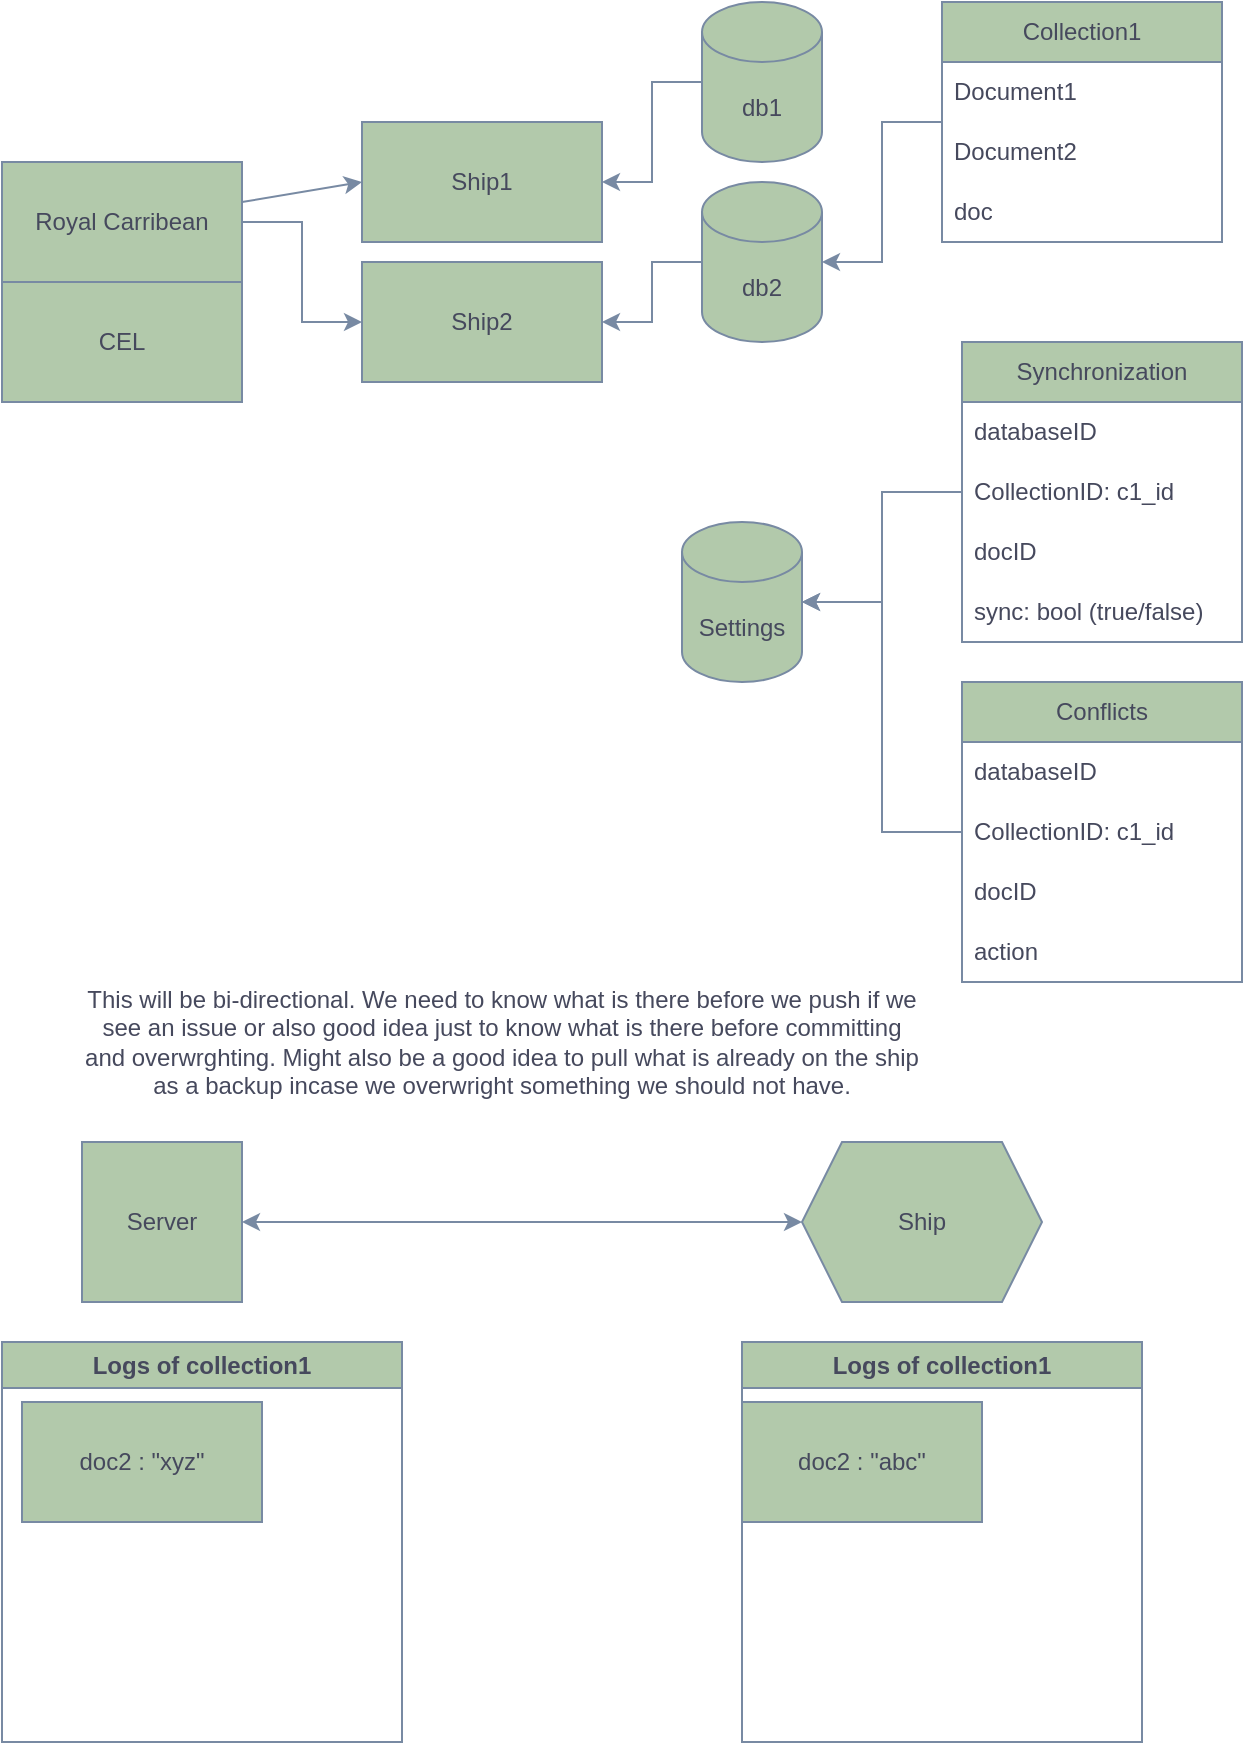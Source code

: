<mxfile version="24.7.17">
  <diagram name="Page-1" id="QVdheb5jmeMty-fEyVKJ">
    <mxGraphModel dx="2954" dy="1121" grid="1" gridSize="10" guides="1" tooltips="1" connect="1" arrows="1" fold="1" page="1" pageScale="1" pageWidth="850" pageHeight="1100" math="0" shadow="0">
      <root>
        <mxCell id="0" />
        <mxCell id="1" parent="0" />
        <mxCell id="XJFTiHafAGhN_DBO5whV-9" value="" style="edgeStyle=orthogonalEdgeStyle;rounded=0;orthogonalLoop=1;jettySize=auto;html=1;labelBackgroundColor=none;strokeColor=#788AA3;fontColor=default;" parent="1" source="XJFTiHafAGhN_DBO5whV-1" target="XJFTiHafAGhN_DBO5whV-5" edge="1">
          <mxGeometry relative="1" as="geometry" />
        </mxCell>
        <mxCell id="XJFTiHafAGhN_DBO5whV-1" value="Royal Carribean" style="rounded=0;whiteSpace=wrap;html=1;labelBackgroundColor=none;fillColor=#B2C9AB;strokeColor=#788AA3;fontColor=#46495D;" parent="1" vertex="1">
          <mxGeometry y="90" width="120" height="60" as="geometry" />
        </mxCell>
        <mxCell id="XJFTiHafAGhN_DBO5whV-2" value="CEL" style="rounded=0;whiteSpace=wrap;html=1;labelBackgroundColor=none;fillColor=#B2C9AB;strokeColor=#788AA3;fontColor=#46495D;" parent="1" vertex="1">
          <mxGeometry y="150" width="120" height="60" as="geometry" />
        </mxCell>
        <mxCell id="XJFTiHafAGhN_DBO5whV-4" value="Ship1" style="rounded=0;whiteSpace=wrap;html=1;labelBackgroundColor=none;fillColor=#B2C9AB;strokeColor=#788AA3;fontColor=#46495D;" parent="1" vertex="1">
          <mxGeometry x="180" y="70" width="120" height="60" as="geometry" />
        </mxCell>
        <mxCell id="XJFTiHafAGhN_DBO5whV-5" value="Ship2" style="rounded=0;whiteSpace=wrap;html=1;labelBackgroundColor=none;fillColor=#B2C9AB;strokeColor=#788AA3;fontColor=#46495D;" parent="1" vertex="1">
          <mxGeometry x="180" y="140" width="120" height="60" as="geometry" />
        </mxCell>
        <mxCell id="XJFTiHafAGhN_DBO5whV-7" value="" style="endArrow=classic;html=1;rounded=0;entryX=0;entryY=0.5;entryDx=0;entryDy=0;labelBackgroundColor=none;strokeColor=#788AA3;fontColor=default;" parent="1" source="XJFTiHafAGhN_DBO5whV-1" target="XJFTiHafAGhN_DBO5whV-4" edge="1">
          <mxGeometry width="50" height="50" relative="1" as="geometry">
            <mxPoint x="400" y="310" as="sourcePoint" />
            <mxPoint x="450" y="260" as="targetPoint" />
          </mxGeometry>
        </mxCell>
        <mxCell id="XJFTiHafAGhN_DBO5whV-14" value="" style="edgeStyle=orthogonalEdgeStyle;rounded=0;orthogonalLoop=1;jettySize=auto;html=1;labelBackgroundColor=none;strokeColor=#788AA3;fontColor=default;" parent="1" source="XJFTiHafAGhN_DBO5whV-10" target="XJFTiHafAGhN_DBO5whV-4" edge="1">
          <mxGeometry relative="1" as="geometry" />
        </mxCell>
        <mxCell id="XJFTiHafAGhN_DBO5whV-10" value="db1" style="shape=cylinder3;whiteSpace=wrap;html=1;boundedLbl=1;backgroundOutline=1;size=15;labelBackgroundColor=none;fillColor=#B2C9AB;strokeColor=#788AA3;fontColor=#46495D;" parent="1" vertex="1">
          <mxGeometry x="350" y="10" width="60" height="80" as="geometry" />
        </mxCell>
        <mxCell id="XJFTiHafAGhN_DBO5whV-15" value="" style="edgeStyle=orthogonalEdgeStyle;rounded=0;orthogonalLoop=1;jettySize=auto;html=1;labelBackgroundColor=none;strokeColor=#788AA3;fontColor=default;" parent="1" source="XJFTiHafAGhN_DBO5whV-11" target="XJFTiHafAGhN_DBO5whV-5" edge="1">
          <mxGeometry relative="1" as="geometry" />
        </mxCell>
        <mxCell id="XJFTiHafAGhN_DBO5whV-11" value="db2" style="shape=cylinder3;whiteSpace=wrap;html=1;boundedLbl=1;backgroundOutline=1;size=15;labelBackgroundColor=none;fillColor=#B2C9AB;strokeColor=#788AA3;fontColor=#46495D;" parent="1" vertex="1">
          <mxGeometry x="350" y="100" width="60" height="80" as="geometry" />
        </mxCell>
        <mxCell id="XJFTiHafAGhN_DBO5whV-20" value="" style="edgeStyle=orthogonalEdgeStyle;rounded=0;orthogonalLoop=1;jettySize=auto;html=1;labelBackgroundColor=none;strokeColor=#788AA3;fontColor=default;" parent="1" source="XJFTiHafAGhN_DBO5whV-16" target="XJFTiHafAGhN_DBO5whV-11" edge="1">
          <mxGeometry relative="1" as="geometry" />
        </mxCell>
        <mxCell id="XJFTiHafAGhN_DBO5whV-16" value="Collection1" style="swimlane;fontStyle=0;childLayout=stackLayout;horizontal=1;startSize=30;horizontalStack=0;resizeParent=1;resizeParentMax=0;resizeLast=0;collapsible=1;marginBottom=0;whiteSpace=wrap;html=1;labelBackgroundColor=none;fillColor=#B2C9AB;strokeColor=#788AA3;fontColor=#46495D;" parent="1" vertex="1">
          <mxGeometry x="470" y="10" width="140" height="120" as="geometry" />
        </mxCell>
        <mxCell id="XJFTiHafAGhN_DBO5whV-17" value="Document1" style="text;strokeColor=none;fillColor=none;align=left;verticalAlign=middle;spacingLeft=4;spacingRight=4;overflow=hidden;points=[[0,0.5],[1,0.5]];portConstraint=eastwest;rotatable=0;whiteSpace=wrap;html=1;labelBackgroundColor=none;fontColor=#46495D;" parent="XJFTiHafAGhN_DBO5whV-16" vertex="1">
          <mxGeometry y="30" width="140" height="30" as="geometry" />
        </mxCell>
        <mxCell id="XJFTiHafAGhN_DBO5whV-18" value="Document2" style="text;strokeColor=none;fillColor=none;align=left;verticalAlign=middle;spacingLeft=4;spacingRight=4;overflow=hidden;points=[[0,0.5],[1,0.5]];portConstraint=eastwest;rotatable=0;whiteSpace=wrap;html=1;labelBackgroundColor=none;fontColor=#46495D;" parent="XJFTiHafAGhN_DBO5whV-16" vertex="1">
          <mxGeometry y="60" width="140" height="30" as="geometry" />
        </mxCell>
        <mxCell id="XJFTiHafAGhN_DBO5whV-19" value="doc" style="text;strokeColor=none;fillColor=none;align=left;verticalAlign=middle;spacingLeft=4;spacingRight=4;overflow=hidden;points=[[0,0.5],[1,0.5]];portConstraint=eastwest;rotatable=0;whiteSpace=wrap;html=1;labelBackgroundColor=none;fontColor=#46495D;" parent="XJFTiHafAGhN_DBO5whV-16" vertex="1">
          <mxGeometry y="90" width="140" height="30" as="geometry" />
        </mxCell>
        <mxCell id="XJFTiHafAGhN_DBO5whV-24" value="Server" style="whiteSpace=wrap;html=1;aspect=fixed;labelBackgroundColor=none;fillColor=#B2C9AB;strokeColor=#788AA3;fontColor=#46495D;" parent="1" vertex="1">
          <mxGeometry x="40" y="580" width="80" height="80" as="geometry" />
        </mxCell>
        <mxCell id="XJFTiHafAGhN_DBO5whV-27" value="Ship" style="shape=hexagon;perimeter=hexagonPerimeter2;whiteSpace=wrap;html=1;fixedSize=1;labelBackgroundColor=none;fillColor=#B2C9AB;strokeColor=#788AA3;fontColor=#46495D;" parent="1" vertex="1">
          <mxGeometry x="400" y="580" width="120" height="80" as="geometry" />
        </mxCell>
        <mxCell id="XJFTiHafAGhN_DBO5whV-28" value="Settings" style="shape=cylinder3;whiteSpace=wrap;html=1;boundedLbl=1;backgroundOutline=1;size=15;labelBackgroundColor=none;fillColor=#B2C9AB;strokeColor=#788AA3;fontColor=#46495D;" parent="1" vertex="1">
          <mxGeometry x="340" y="270" width="60" height="80" as="geometry" />
        </mxCell>
        <mxCell id="XJFTiHafAGhN_DBO5whV-40" value="" style="edgeStyle=orthogonalEdgeStyle;rounded=0;orthogonalLoop=1;jettySize=auto;html=1;labelBackgroundColor=none;strokeColor=#788AA3;fontColor=default;" parent="1" source="XJFTiHafAGhN_DBO5whV-30" target="XJFTiHafAGhN_DBO5whV-28" edge="1">
          <mxGeometry relative="1" as="geometry" />
        </mxCell>
        <mxCell id="XJFTiHafAGhN_DBO5whV-30" value="Synchronization" style="swimlane;fontStyle=0;childLayout=stackLayout;horizontal=1;startSize=30;horizontalStack=0;resizeParent=1;resizeParentMax=0;resizeLast=0;collapsible=1;marginBottom=0;whiteSpace=wrap;html=1;labelBackgroundColor=none;fillColor=#B2C9AB;strokeColor=#788AA3;fontColor=#46495D;" parent="1" vertex="1">
          <mxGeometry x="480" y="180" width="140" height="150" as="geometry">
            <mxRectangle x="480" y="180" width="130" height="30" as="alternateBounds" />
          </mxGeometry>
        </mxCell>
        <mxCell id="XJFTiHafAGhN_DBO5whV-31" value="databaseID" style="text;strokeColor=none;fillColor=none;align=left;verticalAlign=middle;spacingLeft=4;spacingRight=4;overflow=hidden;points=[[0,0.5],[1,0.5]];portConstraint=eastwest;rotatable=0;whiteSpace=wrap;html=1;labelBackgroundColor=none;fontColor=#46495D;" parent="XJFTiHafAGhN_DBO5whV-30" vertex="1">
          <mxGeometry y="30" width="140" height="30" as="geometry" />
        </mxCell>
        <mxCell id="XJFTiHafAGhN_DBO5whV-32" value="CollectionID: c1_id" style="text;strokeColor=none;fillColor=none;align=left;verticalAlign=middle;spacingLeft=4;spacingRight=4;overflow=hidden;points=[[0,0.5],[1,0.5]];portConstraint=eastwest;rotatable=0;whiteSpace=wrap;html=1;labelBackgroundColor=none;fontColor=#46495D;" parent="XJFTiHafAGhN_DBO5whV-30" vertex="1">
          <mxGeometry y="60" width="140" height="30" as="geometry" />
        </mxCell>
        <mxCell id="XJFTiHafAGhN_DBO5whV-33" value="docID" style="text;strokeColor=none;fillColor=none;align=left;verticalAlign=middle;spacingLeft=4;spacingRight=4;overflow=hidden;points=[[0,0.5],[1,0.5]];portConstraint=eastwest;rotatable=0;whiteSpace=wrap;html=1;labelBackgroundColor=none;fontColor=#46495D;" parent="XJFTiHafAGhN_DBO5whV-30" vertex="1">
          <mxGeometry y="90" width="140" height="30" as="geometry" />
        </mxCell>
        <mxCell id="XJFTiHafAGhN_DBO5whV-34" value="sync: bool (true/false)" style="text;strokeColor=none;fillColor=none;align=left;verticalAlign=middle;spacingLeft=4;spacingRight=4;overflow=hidden;points=[[0,0.5],[1,0.5]];portConstraint=eastwest;rotatable=0;whiteSpace=wrap;html=1;labelBackgroundColor=none;fontColor=#46495D;" parent="XJFTiHafAGhN_DBO5whV-30" vertex="1">
          <mxGeometry y="120" width="140" height="30" as="geometry" />
        </mxCell>
        <mxCell id="XJFTiHafAGhN_DBO5whV-35" value="Conflicts" style="swimlane;fontStyle=0;childLayout=stackLayout;horizontal=1;startSize=30;horizontalStack=0;resizeParent=1;resizeParentMax=0;resizeLast=0;collapsible=1;marginBottom=0;whiteSpace=wrap;html=1;labelBackgroundColor=none;fillColor=#B2C9AB;strokeColor=#788AA3;fontColor=#46495D;" parent="1" vertex="1">
          <mxGeometry x="480" y="350" width="140" height="150" as="geometry" />
        </mxCell>
        <mxCell id="XJFTiHafAGhN_DBO5whV-36" value="databaseID" style="text;strokeColor=none;fillColor=none;align=left;verticalAlign=middle;spacingLeft=4;spacingRight=4;overflow=hidden;points=[[0,0.5],[1,0.5]];portConstraint=eastwest;rotatable=0;whiteSpace=wrap;html=1;labelBackgroundColor=none;fontColor=#46495D;" parent="XJFTiHafAGhN_DBO5whV-35" vertex="1">
          <mxGeometry y="30" width="140" height="30" as="geometry" />
        </mxCell>
        <mxCell id="XJFTiHafAGhN_DBO5whV-37" value="CollectionID: c1_id" style="text;strokeColor=none;fillColor=none;align=left;verticalAlign=middle;spacingLeft=4;spacingRight=4;overflow=hidden;points=[[0,0.5],[1,0.5]];portConstraint=eastwest;rotatable=0;whiteSpace=wrap;html=1;labelBackgroundColor=none;fontColor=#46495D;" parent="XJFTiHafAGhN_DBO5whV-35" vertex="1">
          <mxGeometry y="60" width="140" height="30" as="geometry" />
        </mxCell>
        <mxCell id="XJFTiHafAGhN_DBO5whV-38" value="docID" style="text;strokeColor=none;fillColor=none;align=left;verticalAlign=middle;spacingLeft=4;spacingRight=4;overflow=hidden;points=[[0,0.5],[1,0.5]];portConstraint=eastwest;rotatable=0;whiteSpace=wrap;html=1;labelBackgroundColor=none;fontColor=#46495D;" parent="XJFTiHafAGhN_DBO5whV-35" vertex="1">
          <mxGeometry y="90" width="140" height="30" as="geometry" />
        </mxCell>
        <mxCell id="XJFTiHafAGhN_DBO5whV-39" value="action" style="text;strokeColor=none;fillColor=none;align=left;verticalAlign=middle;spacingLeft=4;spacingRight=4;overflow=hidden;points=[[0,0.5],[1,0.5]];portConstraint=eastwest;rotatable=0;whiteSpace=wrap;html=1;labelBackgroundColor=none;fontColor=#46495D;" parent="XJFTiHafAGhN_DBO5whV-35" vertex="1">
          <mxGeometry y="120" width="140" height="30" as="geometry" />
        </mxCell>
        <mxCell id="XJFTiHafAGhN_DBO5whV-41" style="edgeStyle=orthogonalEdgeStyle;rounded=0;orthogonalLoop=1;jettySize=auto;html=1;entryX=1;entryY=0.5;entryDx=0;entryDy=0;entryPerimeter=0;labelBackgroundColor=none;strokeColor=#788AA3;fontColor=default;" parent="1" source="XJFTiHafAGhN_DBO5whV-35" target="XJFTiHafAGhN_DBO5whV-28" edge="1">
          <mxGeometry relative="1" as="geometry" />
        </mxCell>
        <mxCell id="ntUH-E0p4cSO-epYr9VH-1" value="Logs of collection1" style="swimlane;whiteSpace=wrap;html=1;startSize=23;labelBackgroundColor=none;fillColor=#B2C9AB;strokeColor=#788AA3;fontColor=#46495D;" parent="1" vertex="1">
          <mxGeometry y="680" width="200" height="200" as="geometry" />
        </mxCell>
        <mxCell id="ntUH-E0p4cSO-epYr9VH-4" value="doc2 : &quot;xyz&quot;" style="whiteSpace=wrap;html=1;labelBackgroundColor=none;fillColor=#B2C9AB;strokeColor=#788AA3;fontColor=#46495D;" parent="ntUH-E0p4cSO-epYr9VH-1" vertex="1">
          <mxGeometry x="10" y="30" width="120" height="60" as="geometry" />
        </mxCell>
        <mxCell id="ntUH-E0p4cSO-epYr9VH-2" value="Logs of collection1" style="swimlane;whiteSpace=wrap;html=1;startSize=23;labelBackgroundColor=none;fillColor=#B2C9AB;strokeColor=#788AA3;fontColor=#46495D;" parent="1" vertex="1">
          <mxGeometry x="370" y="680" width="200" height="200" as="geometry" />
        </mxCell>
        <mxCell id="ntUH-E0p4cSO-epYr9VH-5" value="doc2 : &quot;abc&quot;" style="whiteSpace=wrap;html=1;labelBackgroundColor=none;fillColor=#B2C9AB;strokeColor=#788AA3;fontColor=#46495D;" parent="ntUH-E0p4cSO-epYr9VH-2" vertex="1">
          <mxGeometry y="30" width="120" height="60" as="geometry" />
        </mxCell>
        <mxCell id="k76rSSgDdyUt8fv63e5w-1" value="This will be bi-directional. We need to know what is there before we push if we see an issue or also good idea just to know what is there before committing and overwrghting. Might also be a good idea to pull what is already on the ship as a backup incase we overwright something we should not have." style="text;html=1;align=center;verticalAlign=middle;whiteSpace=wrap;rounded=0;fontColor=#46495D;" vertex="1" parent="1">
          <mxGeometry x="40" y="480" width="420" height="100" as="geometry" />
        </mxCell>
        <mxCell id="k76rSSgDdyUt8fv63e5w-2" value="" style="endArrow=classic;startArrow=classic;html=1;rounded=0;strokeColor=#788AA3;fontColor=#46495D;fillColor=#B2C9AB;exitX=1;exitY=0.5;exitDx=0;exitDy=0;" edge="1" parent="1" source="XJFTiHafAGhN_DBO5whV-24" target="XJFTiHafAGhN_DBO5whV-27">
          <mxGeometry width="50" height="50" relative="1" as="geometry">
            <mxPoint x="130" y="620" as="sourcePoint" />
            <mxPoint x="310" y="600" as="targetPoint" />
          </mxGeometry>
        </mxCell>
      </root>
    </mxGraphModel>
  </diagram>
</mxfile>
